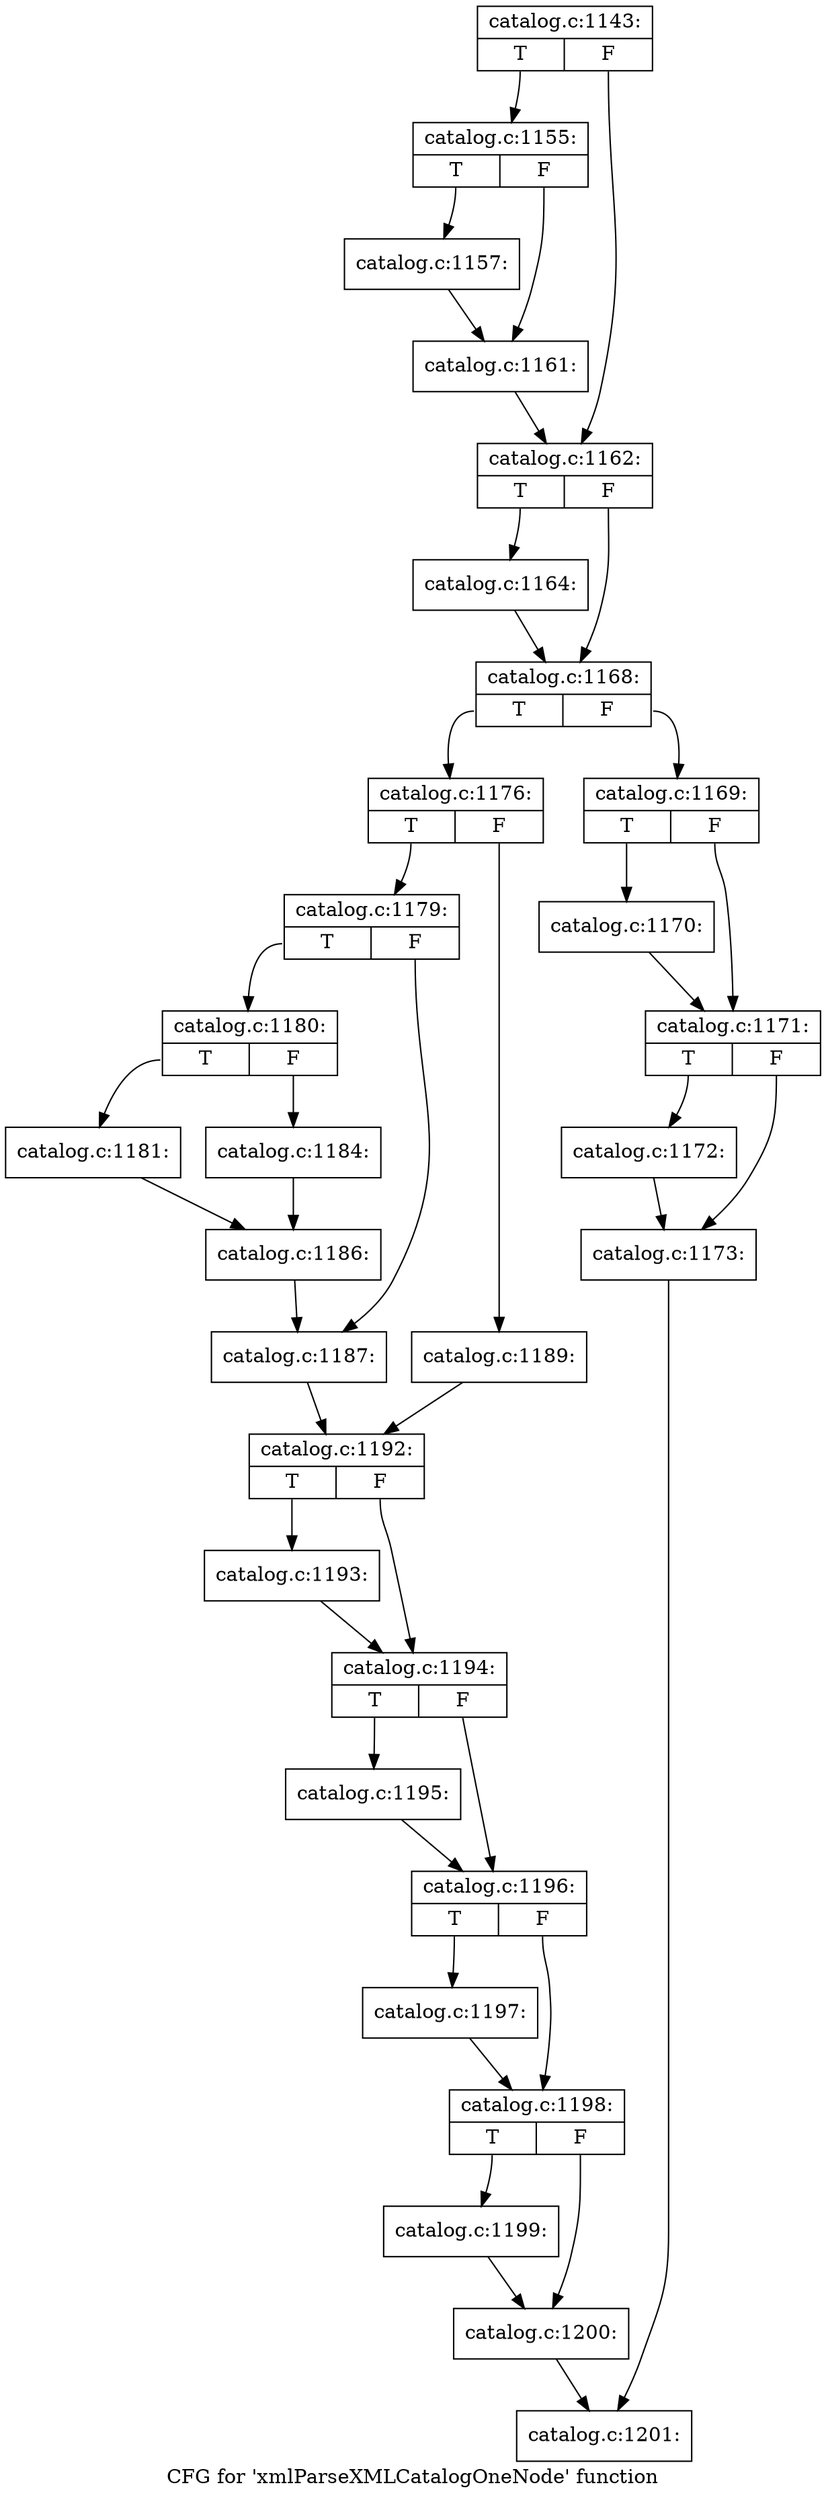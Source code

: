 digraph "CFG for 'xmlParseXMLCatalogOneNode' function" {
	label="CFG for 'xmlParseXMLCatalogOneNode' function";

	Node0x3a22980 [shape=record,label="{catalog.c:1143:|{<s0>T|<s1>F}}"];
	Node0x3a22980:s0 -> Node0x3a3e1d0;
	Node0x3a22980:s1 -> Node0x3a3e220;
	Node0x3a3e1d0 [shape=record,label="{catalog.c:1155:|{<s0>T|<s1>F}}"];
	Node0x3a3e1d0:s0 -> Node0x3a3e850;
	Node0x3a3e1d0:s1 -> Node0x3a3e8a0;
	Node0x3a3e850 [shape=record,label="{catalog.c:1157:}"];
	Node0x3a3e850 -> Node0x3a3e8a0;
	Node0x3a3e8a0 [shape=record,label="{catalog.c:1161:}"];
	Node0x3a3e8a0 -> Node0x3a3e220;
	Node0x3a3e220 [shape=record,label="{catalog.c:1162:|{<s0>T|<s1>F}}"];
	Node0x3a3e220:s0 -> Node0x3a3f7d0;
	Node0x3a3e220:s1 -> Node0x3a3f820;
	Node0x3a3f7d0 [shape=record,label="{catalog.c:1164:}"];
	Node0x3a3f7d0 -> Node0x3a3f820;
	Node0x3a3f820 [shape=record,label="{catalog.c:1168:|{<s0>T|<s1>F}}"];
	Node0x3a3f820:s0 -> Node0x3a401f0;
	Node0x3a3f820:s1 -> Node0x3a401a0;
	Node0x3a401a0 [shape=record,label="{catalog.c:1169:|{<s0>T|<s1>F}}"];
	Node0x3a401a0:s0 -> Node0x3a404f0;
	Node0x3a401a0:s1 -> Node0x3a40540;
	Node0x3a404f0 [shape=record,label="{catalog.c:1170:}"];
	Node0x3a404f0 -> Node0x3a40540;
	Node0x3a40540 [shape=record,label="{catalog.c:1171:|{<s0>T|<s1>F}}"];
	Node0x3a40540:s0 -> Node0x3a40a70;
	Node0x3a40540:s1 -> Node0x3a40ac0;
	Node0x3a40a70 [shape=record,label="{catalog.c:1172:}"];
	Node0x3a40a70 -> Node0x3a40ac0;
	Node0x3a40ac0 [shape=record,label="{catalog.c:1173:}"];
	Node0x3a40ac0 -> Node0x3a3b5e0;
	Node0x3a401f0 [shape=record,label="{catalog.c:1176:|{<s0>T|<s1>F}}"];
	Node0x3a401f0:s0 -> Node0x3a41a50;
	Node0x3a401f0:s1 -> Node0x3a42190;
	Node0x3a41a50 [shape=record,label="{catalog.c:1179:|{<s0>T|<s1>F}}"];
	Node0x3a41a50:s0 -> Node0x3a423b0;
	Node0x3a41a50:s1 -> Node0x3a42400;
	Node0x3a423b0 [shape=record,label="{catalog.c:1180:|{<s0>T|<s1>F}}"];
	Node0x3a423b0:s0 -> Node0x3a42680;
	Node0x3a423b0:s1 -> Node0x3a42720;
	Node0x3a42680 [shape=record,label="{catalog.c:1181:}"];
	Node0x3a42680 -> Node0x3a426d0;
	Node0x3a42720 [shape=record,label="{catalog.c:1184:}"];
	Node0x3a42720 -> Node0x3a426d0;
	Node0x3a426d0 [shape=record,label="{catalog.c:1186:}"];
	Node0x3a426d0 -> Node0x3a42400;
	Node0x3a42400 [shape=record,label="{catalog.c:1187:}"];
	Node0x3a42400 -> Node0x3a41d80;
	Node0x3a42190 [shape=record,label="{catalog.c:1189:}"];
	Node0x3a42190 -> Node0x3a41d80;
	Node0x3a41d80 [shape=record,label="{catalog.c:1192:|{<s0>T|<s1>F}}"];
	Node0x3a41d80:s0 -> Node0x3a44590;
	Node0x3a41d80:s1 -> Node0x3a445e0;
	Node0x3a44590 [shape=record,label="{catalog.c:1193:}"];
	Node0x3a44590 -> Node0x3a445e0;
	Node0x3a445e0 [shape=record,label="{catalog.c:1194:|{<s0>T|<s1>F}}"];
	Node0x3a445e0:s0 -> Node0x3a44ad0;
	Node0x3a445e0:s1 -> Node0x3a44b20;
	Node0x3a44ad0 [shape=record,label="{catalog.c:1195:}"];
	Node0x3a44ad0 -> Node0x3a44b20;
	Node0x3a44b20 [shape=record,label="{catalog.c:1196:|{<s0>T|<s1>F}}"];
	Node0x3a44b20:s0 -> Node0x3a45010;
	Node0x3a44b20:s1 -> Node0x3a45060;
	Node0x3a45010 [shape=record,label="{catalog.c:1197:}"];
	Node0x3a45010 -> Node0x3a45060;
	Node0x3a45060 [shape=record,label="{catalog.c:1198:|{<s0>T|<s1>F}}"];
	Node0x3a45060:s0 -> Node0x3a45550;
	Node0x3a45060:s1 -> Node0x3a455a0;
	Node0x3a45550 [shape=record,label="{catalog.c:1199:}"];
	Node0x3a45550 -> Node0x3a455a0;
	Node0x3a455a0 [shape=record,label="{catalog.c:1200:}"];
	Node0x3a455a0 -> Node0x3a3b5e0;
	Node0x3a3b5e0 [shape=record,label="{catalog.c:1201:}"];
}
